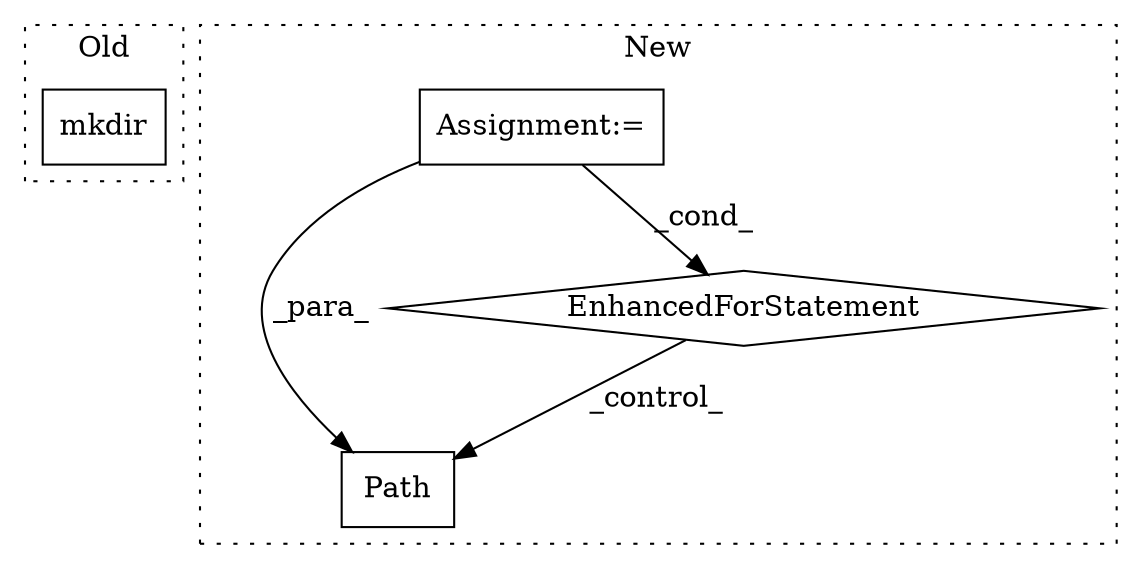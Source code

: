 digraph G {
subgraph cluster0 {
1 [label="mkdir" a="32" s="55023,55056" l="6,1" shape="box"];
label = "Old";
style="dotted";
}
subgraph cluster1 {
2 [label="Path" a="32" s="54918,54924" l="5,1" shape="box"];
3 [label="EnhancedForStatement" a="70" s="54712,54908" l="53,2" shape="diamond"];
4 [label="Assignment:=" a="7" s="54712,54908" l="53,2" shape="box"];
label = "New";
style="dotted";
}
3 -> 2 [label="_control_"];
4 -> 2 [label="_para_"];
4 -> 3 [label="_cond_"];
}